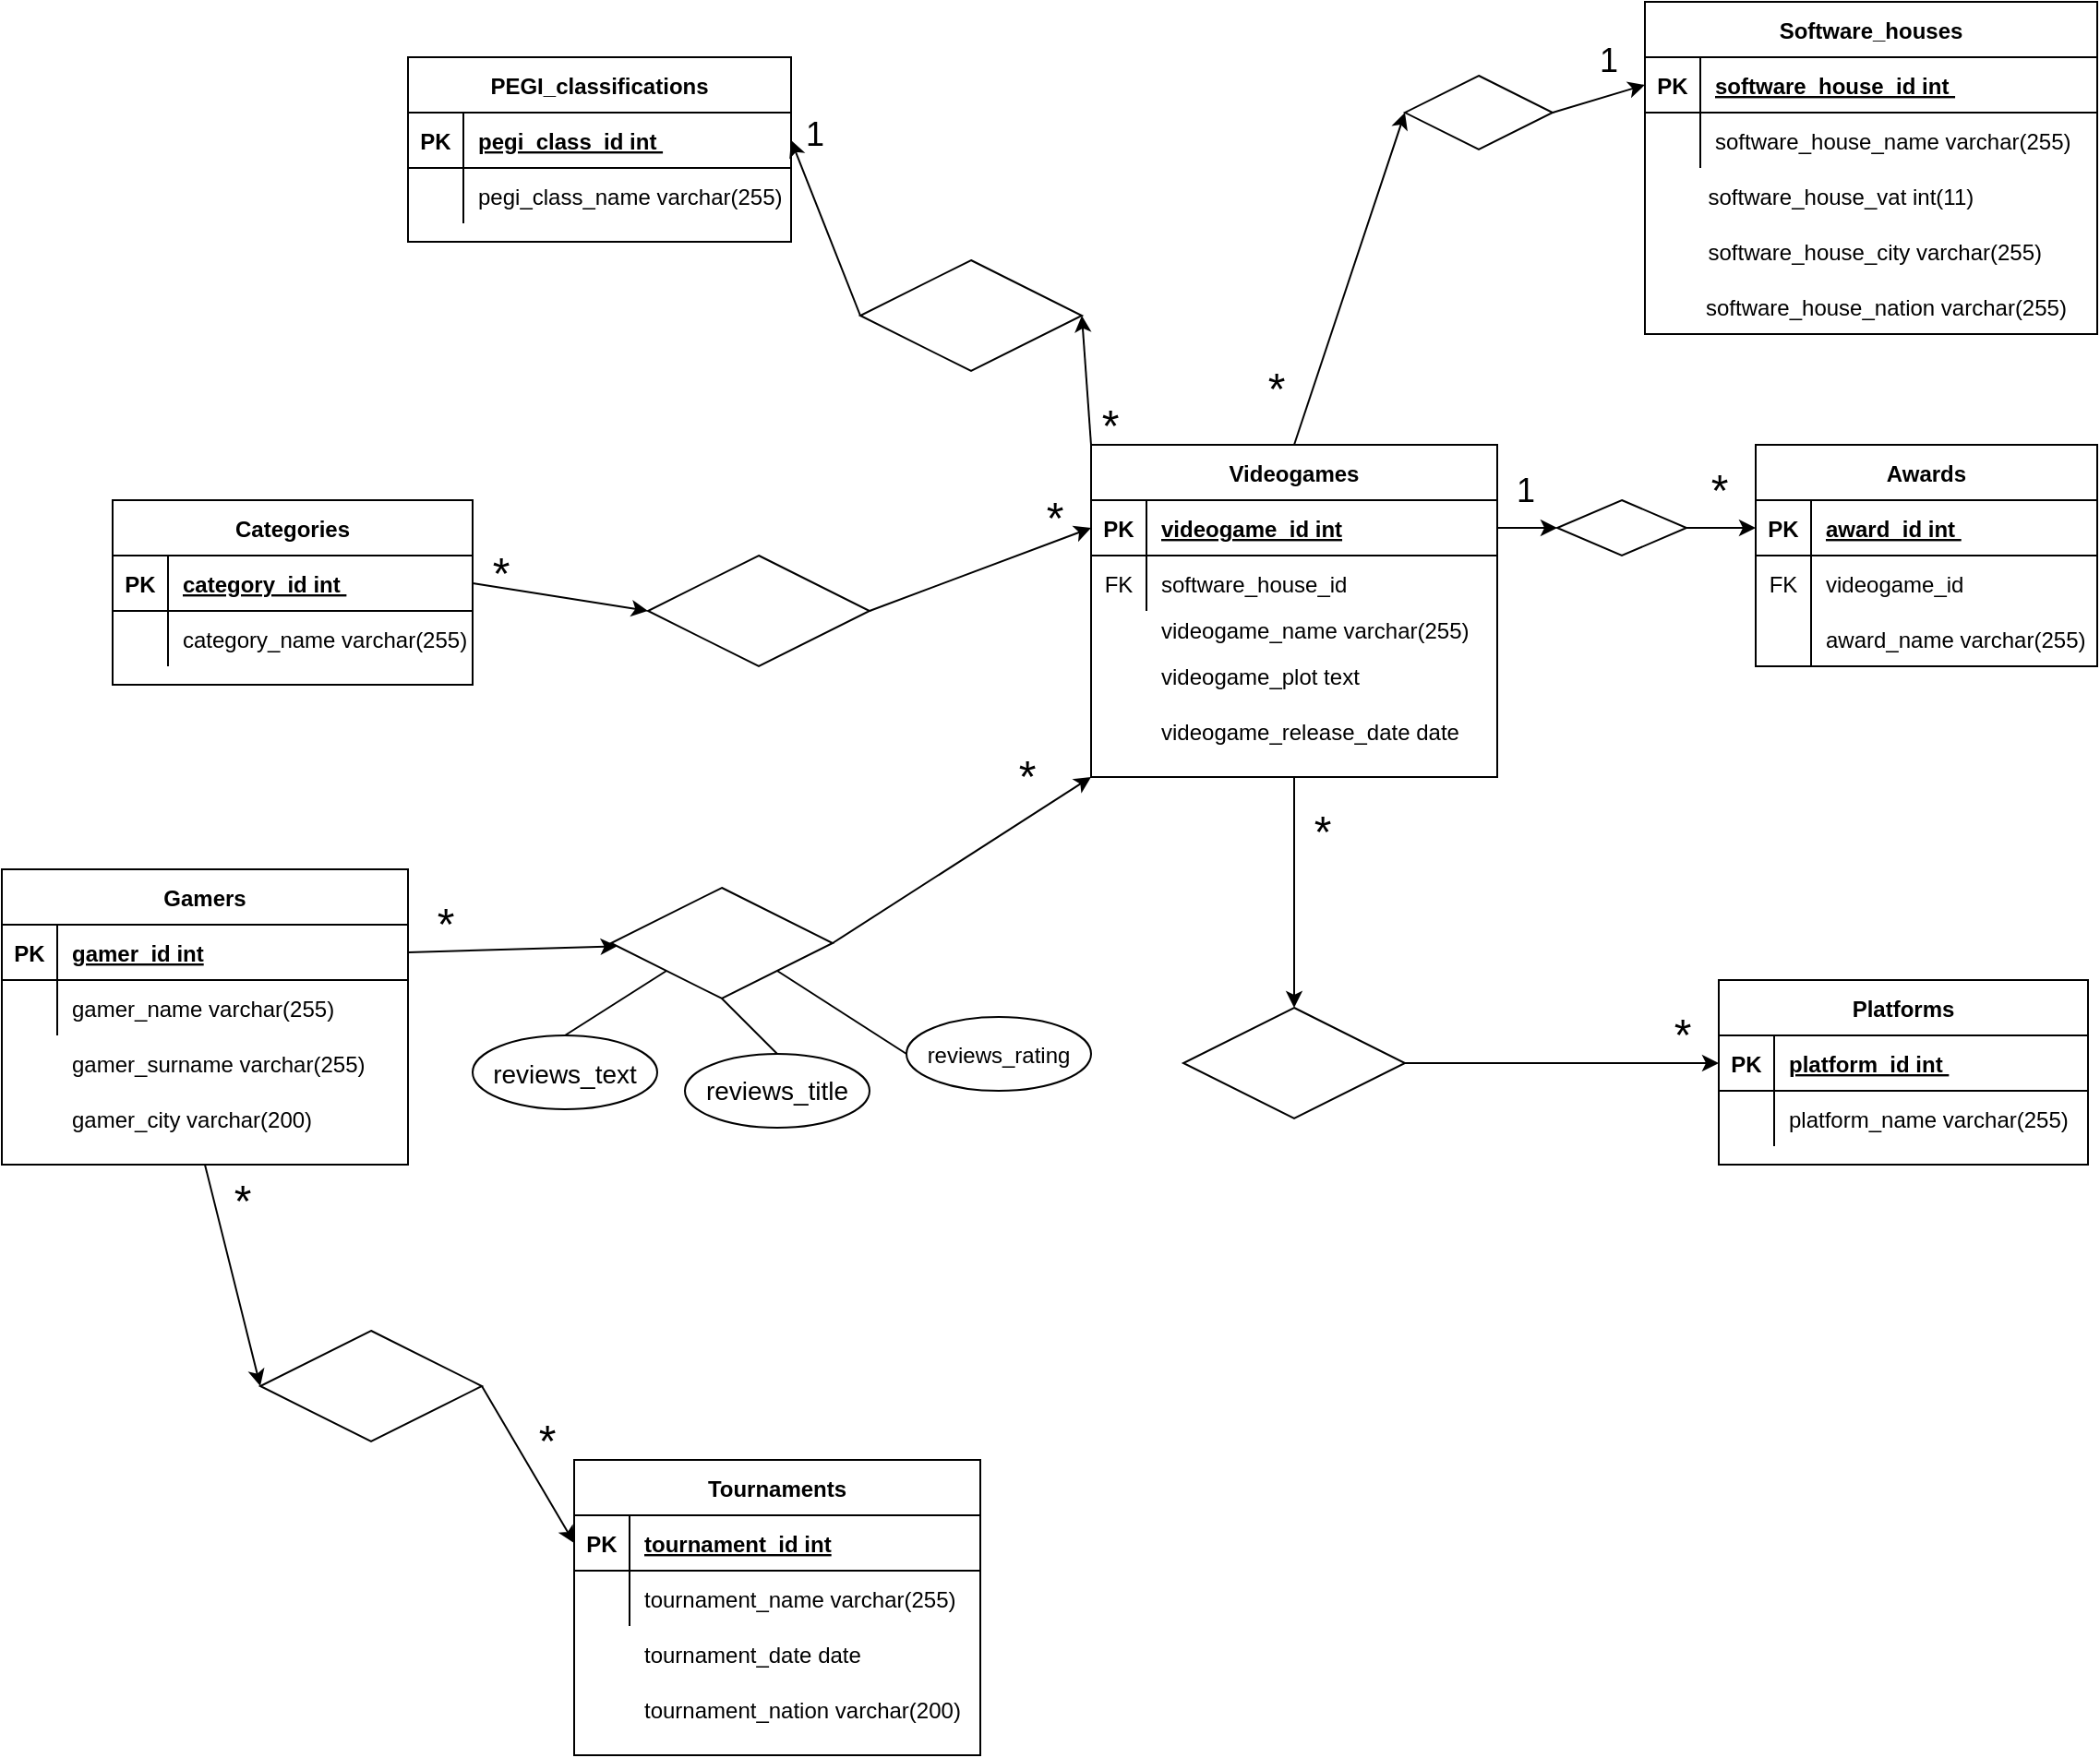<mxfile version="20.2.3" type="device"><diagram id="R2lEEEUBdFMjLlhIrx00" name="Page-1"><mxGraphModel dx="1888" dy="649" grid="1" gridSize="10" guides="1" tooltips="1" connect="1" arrows="1" fold="1" page="1" pageScale="1" pageWidth="850" pageHeight="1100" math="0" shadow="0" extFonts="Permanent Marker^https://fonts.googleapis.com/css?family=Permanent+Marker"><root><mxCell id="0"/><mxCell id="1" parent="0"/><mxCell id="C-vyLk0tnHw3VtMMgP7b-23" value="Videogames" style="shape=table;startSize=30;container=1;collapsible=1;childLayout=tableLayout;fixedRows=1;rowLines=0;fontStyle=1;align=center;resizeLast=1;" parent="1" vertex="1"><mxGeometry x="290" y="260" width="220" height="180" as="geometry"/></mxCell><mxCell id="C-vyLk0tnHw3VtMMgP7b-24" value="" style="shape=partialRectangle;collapsible=0;dropTarget=0;pointerEvents=0;fillColor=none;points=[[0,0.5],[1,0.5]];portConstraint=eastwest;top=0;left=0;right=0;bottom=1;" parent="C-vyLk0tnHw3VtMMgP7b-23" vertex="1"><mxGeometry y="30" width="220" height="30" as="geometry"/></mxCell><mxCell id="C-vyLk0tnHw3VtMMgP7b-25" value="PK" style="shape=partialRectangle;overflow=hidden;connectable=0;fillColor=none;top=0;left=0;bottom=0;right=0;fontStyle=1;" parent="C-vyLk0tnHw3VtMMgP7b-24" vertex="1"><mxGeometry width="30" height="30" as="geometry"><mxRectangle width="30" height="30" as="alternateBounds"/></mxGeometry></mxCell><mxCell id="C-vyLk0tnHw3VtMMgP7b-26" value="videogame_id int" style="shape=partialRectangle;overflow=hidden;connectable=0;fillColor=none;top=0;left=0;bottom=0;right=0;align=left;spacingLeft=6;fontStyle=5;" parent="C-vyLk0tnHw3VtMMgP7b-24" vertex="1"><mxGeometry x="30" width="190" height="30" as="geometry"><mxRectangle width="190" height="30" as="alternateBounds"/></mxGeometry></mxCell><mxCell id="C-vyLk0tnHw3VtMMgP7b-27" value="" style="shape=partialRectangle;collapsible=0;dropTarget=0;pointerEvents=0;fillColor=none;points=[[0,0.5],[1,0.5]];portConstraint=eastwest;top=0;left=0;right=0;bottom=0;" parent="C-vyLk0tnHw3VtMMgP7b-23" vertex="1"><mxGeometry y="60" width="220" height="30" as="geometry"/></mxCell><mxCell id="C-vyLk0tnHw3VtMMgP7b-28" value="FK" style="shape=partialRectangle;overflow=hidden;connectable=0;fillColor=none;top=0;left=0;bottom=0;right=0;" parent="C-vyLk0tnHw3VtMMgP7b-27" vertex="1"><mxGeometry width="30" height="30" as="geometry"><mxRectangle width="30" height="30" as="alternateBounds"/></mxGeometry></mxCell><mxCell id="C-vyLk0tnHw3VtMMgP7b-29" value="software_house_id" style="shape=partialRectangle;overflow=hidden;connectable=0;fillColor=none;top=0;left=0;bottom=0;right=0;align=left;spacingLeft=6;" parent="C-vyLk0tnHw3VtMMgP7b-27" vertex="1"><mxGeometry x="30" width="190" height="30" as="geometry"><mxRectangle width="190" height="30" as="alternateBounds"/></mxGeometry></mxCell><mxCell id="0BfrZjGHpj0aD6j247Zs-1" value="" style="shape=partialRectangle;collapsible=0;dropTarget=0;pointerEvents=0;fillColor=none;points=[[0,0.5],[1,0.5]];portConstraint=eastwest;top=0;left=0;right=0;bottom=0;" parent="1" vertex="1"><mxGeometry x="290" y="370" width="220" height="30" as="geometry"/></mxCell><mxCell id="0BfrZjGHpj0aD6j247Zs-2" value="" style="shape=partialRectangle;overflow=hidden;connectable=0;fillColor=none;top=0;left=0;bottom=0;right=0;" parent="0BfrZjGHpj0aD6j247Zs-1" vertex="1"><mxGeometry width="23.571" height="30" as="geometry"><mxRectangle width="30" height="30" as="alternateBounds"/></mxGeometry></mxCell><mxCell id="0BfrZjGHpj0aD6j247Zs-3" value="videogame_plot text" style="shape=partialRectangle;overflow=hidden;connectable=0;fillColor=none;top=0;left=0;bottom=0;right=0;align=left;spacingLeft=6;" parent="0BfrZjGHpj0aD6j247Zs-1" vertex="1"><mxGeometry x="30" width="190" height="30" as="geometry"><mxRectangle width="250" height="30" as="alternateBounds"/></mxGeometry></mxCell><mxCell id="0BfrZjGHpj0aD6j247Zs-5" value="" style="shape=partialRectangle;collapsible=0;dropTarget=0;pointerEvents=0;fillColor=none;points=[[0,0.5],[1,0.5]];portConstraint=eastwest;top=0;left=0;right=0;bottom=0;" parent="1" vertex="1"><mxGeometry x="290" y="400" width="220" height="30" as="geometry"/></mxCell><mxCell id="0BfrZjGHpj0aD6j247Zs-6" value="" style="shape=partialRectangle;overflow=hidden;connectable=0;fillColor=none;top=0;left=0;bottom=0;right=0;" parent="0BfrZjGHpj0aD6j247Zs-5" vertex="1"><mxGeometry width="23.571" height="30" as="geometry"><mxRectangle width="30" height="30" as="alternateBounds"/></mxGeometry></mxCell><mxCell id="0BfrZjGHpj0aD6j247Zs-7" value="videogame_release_date date " style="shape=partialRectangle;overflow=hidden;connectable=0;fillColor=none;top=0;left=0;bottom=0;right=0;align=left;spacingLeft=6;" parent="0BfrZjGHpj0aD6j247Zs-5" vertex="1"><mxGeometry x="30" width="190" height="30" as="geometry"><mxRectangle width="250" height="30" as="alternateBounds"/></mxGeometry></mxCell><mxCell id="0BfrZjGHpj0aD6j247Zs-8" value="Software_houses" style="shape=table;startSize=30;container=1;collapsible=1;childLayout=tableLayout;fixedRows=1;rowLines=0;fontStyle=1;align=center;resizeLast=1;" parent="1" vertex="1"><mxGeometry x="590" y="20" width="245" height="180" as="geometry"/></mxCell><mxCell id="0BfrZjGHpj0aD6j247Zs-9" value="" style="shape=partialRectangle;collapsible=0;dropTarget=0;pointerEvents=0;fillColor=none;points=[[0,0.5],[1,0.5]];portConstraint=eastwest;top=0;left=0;right=0;bottom=1;" parent="0BfrZjGHpj0aD6j247Zs-8" vertex="1"><mxGeometry y="30" width="245" height="30" as="geometry"/></mxCell><mxCell id="0BfrZjGHpj0aD6j247Zs-10" value="PK" style="shape=partialRectangle;overflow=hidden;connectable=0;fillColor=none;top=0;left=0;bottom=0;right=0;fontStyle=1;" parent="0BfrZjGHpj0aD6j247Zs-9" vertex="1"><mxGeometry width="30" height="30" as="geometry"><mxRectangle width="30" height="30" as="alternateBounds"/></mxGeometry></mxCell><mxCell id="0BfrZjGHpj0aD6j247Zs-11" value="software_house_id int " style="shape=partialRectangle;overflow=hidden;connectable=0;fillColor=none;top=0;left=0;bottom=0;right=0;align=left;spacingLeft=6;fontStyle=5;" parent="0BfrZjGHpj0aD6j247Zs-9" vertex="1"><mxGeometry x="30" width="215" height="30" as="geometry"><mxRectangle width="215" height="30" as="alternateBounds"/></mxGeometry></mxCell><mxCell id="0BfrZjGHpj0aD6j247Zs-12" value="" style="shape=partialRectangle;collapsible=0;dropTarget=0;pointerEvents=0;fillColor=none;points=[[0,0.5],[1,0.5]];portConstraint=eastwest;top=0;left=0;right=0;bottom=0;" parent="0BfrZjGHpj0aD6j247Zs-8" vertex="1"><mxGeometry y="60" width="245" height="30" as="geometry"/></mxCell><mxCell id="0BfrZjGHpj0aD6j247Zs-13" value="" style="shape=partialRectangle;overflow=hidden;connectable=0;fillColor=none;top=0;left=0;bottom=0;right=0;" parent="0BfrZjGHpj0aD6j247Zs-12" vertex="1"><mxGeometry width="30" height="30" as="geometry"><mxRectangle width="30" height="30" as="alternateBounds"/></mxGeometry></mxCell><mxCell id="0BfrZjGHpj0aD6j247Zs-14" value="software_house_name varchar(255) " style="shape=partialRectangle;overflow=hidden;connectable=0;fillColor=none;top=0;left=0;bottom=0;right=0;align=left;spacingLeft=6;" parent="0BfrZjGHpj0aD6j247Zs-12" vertex="1"><mxGeometry x="30" width="215" height="30" as="geometry"><mxRectangle width="215" height="30" as="alternateBounds"/></mxGeometry></mxCell><mxCell id="0BfrZjGHpj0aD6j247Zs-15" value="" style="shape=partialRectangle;collapsible=0;dropTarget=0;pointerEvents=0;fillColor=none;points=[[0,0.5],[1,0.5]];portConstraint=eastwest;top=0;left=0;right=0;bottom=0;" parent="1" vertex="1"><mxGeometry x="590" y="110" width="245" height="30" as="geometry"/></mxCell><mxCell id="0BfrZjGHpj0aD6j247Zs-16" value="" style="shape=partialRectangle;overflow=hidden;connectable=0;fillColor=none;top=0;left=0;bottom=0;right=0;" parent="0BfrZjGHpj0aD6j247Zs-15" vertex="1"><mxGeometry width="26.25" height="30" as="geometry"><mxRectangle width="30" height="30" as="alternateBounds"/></mxGeometry></mxCell><mxCell id="0BfrZjGHpj0aD6j247Zs-17" value="software_house_vat int(11) " style="shape=partialRectangle;overflow=hidden;connectable=0;fillColor=none;top=0;left=0;bottom=0;right=0;align=left;spacingLeft=6;" parent="0BfrZjGHpj0aD6j247Zs-15" vertex="1"><mxGeometry x="26.25" width="218.75" height="30" as="geometry"><mxRectangle width="250" height="30" as="alternateBounds"/></mxGeometry></mxCell><mxCell id="0BfrZjGHpj0aD6j247Zs-18" value="" style="shape=partialRectangle;collapsible=0;dropTarget=0;pointerEvents=0;fillColor=none;points=[[0,0.5],[1,0.5]];portConstraint=eastwest;top=0;left=0;right=0;bottom=0;" parent="1" vertex="1"><mxGeometry x="590" y="140" width="245" height="30" as="geometry"/></mxCell><mxCell id="0BfrZjGHpj0aD6j247Zs-19" value="" style="shape=partialRectangle;overflow=hidden;connectable=0;fillColor=none;top=0;left=0;bottom=0;right=0;" parent="0BfrZjGHpj0aD6j247Zs-18" vertex="1"><mxGeometry width="26.25" height="30" as="geometry"><mxRectangle width="30" height="30" as="alternateBounds"/></mxGeometry></mxCell><mxCell id="0BfrZjGHpj0aD6j247Zs-20" value="software_house_city varchar(255) " style="shape=partialRectangle;overflow=hidden;connectable=0;fillColor=none;top=0;left=0;bottom=0;right=0;align=left;spacingLeft=6;" parent="0BfrZjGHpj0aD6j247Zs-18" vertex="1"><mxGeometry x="26.25" width="218.75" height="30" as="geometry"><mxRectangle width="250" height="30" as="alternateBounds"/></mxGeometry></mxCell><mxCell id="0BfrZjGHpj0aD6j247Zs-21" value="" style="shape=partialRectangle;collapsible=0;dropTarget=0;pointerEvents=0;fillColor=none;points=[[0,0.5],[1,0.5]];portConstraint=eastwest;top=0;left=0;right=0;bottom=0;" parent="1" vertex="1"><mxGeometry x="595" y="170" width="240" height="30" as="geometry"/></mxCell><mxCell id="0BfrZjGHpj0aD6j247Zs-22" value="" style="shape=partialRectangle;overflow=hidden;connectable=0;fillColor=none;top=0;left=0;bottom=0;right=0;" parent="0BfrZjGHpj0aD6j247Zs-21" vertex="1"><mxGeometry width="25.714" height="30" as="geometry"><mxRectangle width="30" height="30" as="alternateBounds"/></mxGeometry></mxCell><mxCell id="0BfrZjGHpj0aD6j247Zs-23" value="software_house_nation varchar(255) " style="shape=partialRectangle;overflow=hidden;connectable=0;fillColor=none;top=0;left=0;bottom=0;right=0;align=left;spacingLeft=6;" parent="0BfrZjGHpj0aD6j247Zs-21" vertex="1"><mxGeometry x="20" width="220" height="30" as="geometry"><mxRectangle width="250" height="30" as="alternateBounds"/></mxGeometry></mxCell><mxCell id="0BfrZjGHpj0aD6j247Zs-24" value="Platforms" style="shape=table;startSize=30;container=1;collapsible=1;childLayout=tableLayout;fixedRows=1;rowLines=0;fontStyle=1;align=center;resizeLast=1;" parent="1" vertex="1"><mxGeometry x="630" y="550" width="200" height="100" as="geometry"/></mxCell><mxCell id="0BfrZjGHpj0aD6j247Zs-25" value="" style="shape=partialRectangle;collapsible=0;dropTarget=0;pointerEvents=0;fillColor=none;points=[[0,0.5],[1,0.5]];portConstraint=eastwest;top=0;left=0;right=0;bottom=1;" parent="0BfrZjGHpj0aD6j247Zs-24" vertex="1"><mxGeometry y="30" width="200" height="30" as="geometry"/></mxCell><mxCell id="0BfrZjGHpj0aD6j247Zs-26" value="PK" style="shape=partialRectangle;overflow=hidden;connectable=0;fillColor=none;top=0;left=0;bottom=0;right=0;fontStyle=1;" parent="0BfrZjGHpj0aD6j247Zs-25" vertex="1"><mxGeometry width="30" height="30" as="geometry"><mxRectangle width="30" height="30" as="alternateBounds"/></mxGeometry></mxCell><mxCell id="0BfrZjGHpj0aD6j247Zs-27" value="platform_id int " style="shape=partialRectangle;overflow=hidden;connectable=0;fillColor=none;top=0;left=0;bottom=0;right=0;align=left;spacingLeft=6;fontStyle=5;" parent="0BfrZjGHpj0aD6j247Zs-25" vertex="1"><mxGeometry x="30" width="170" height="30" as="geometry"><mxRectangle width="170" height="30" as="alternateBounds"/></mxGeometry></mxCell><mxCell id="0BfrZjGHpj0aD6j247Zs-28" value="" style="shape=partialRectangle;collapsible=0;dropTarget=0;pointerEvents=0;fillColor=none;points=[[0,0.5],[1,0.5]];portConstraint=eastwest;top=0;left=0;right=0;bottom=0;" parent="0BfrZjGHpj0aD6j247Zs-24" vertex="1"><mxGeometry y="60" width="200" height="30" as="geometry"/></mxCell><mxCell id="0BfrZjGHpj0aD6j247Zs-29" value="" style="shape=partialRectangle;overflow=hidden;connectable=0;fillColor=none;top=0;left=0;bottom=0;right=0;" parent="0BfrZjGHpj0aD6j247Zs-28" vertex="1"><mxGeometry width="30" height="30" as="geometry"><mxRectangle width="30" height="30" as="alternateBounds"/></mxGeometry></mxCell><mxCell id="0BfrZjGHpj0aD6j247Zs-30" value="platform_name varchar(255) " style="shape=partialRectangle;overflow=hidden;connectable=0;fillColor=none;top=0;left=0;bottom=0;right=0;align=left;spacingLeft=6;" parent="0BfrZjGHpj0aD6j247Zs-28" vertex="1"><mxGeometry x="30" width="170" height="30" as="geometry"><mxRectangle width="170" height="30" as="alternateBounds"/></mxGeometry></mxCell><mxCell id="0BfrZjGHpj0aD6j247Zs-34" value="" style="shape=partialRectangle;collapsible=0;dropTarget=0;pointerEvents=0;fillColor=none;points=[[0,0.5],[1,0.5]];portConstraint=eastwest;top=0;left=0;right=0;bottom=0;" parent="1" vertex="1"><mxGeometry x="40" y="580" width="280" height="30" as="geometry"/></mxCell><mxCell id="0BfrZjGHpj0aD6j247Zs-35" value="" style="shape=partialRectangle;overflow=hidden;connectable=0;fillColor=none;top=0;left=0;bottom=0;right=0;" parent="0BfrZjGHpj0aD6j247Zs-34" vertex="1"><mxGeometry x="-330" width="30" height="30" as="geometry"><mxRectangle width="30" height="30" as="alternateBounds"/></mxGeometry></mxCell><mxCell id="0BfrZjGHpj0aD6j247Zs-40" value="Categories" style="shape=table;startSize=30;container=1;collapsible=1;childLayout=tableLayout;fixedRows=1;rowLines=0;fontStyle=1;align=center;resizeLast=1;" parent="1" vertex="1"><mxGeometry x="-240" y="290" width="195" height="100" as="geometry"/></mxCell><mxCell id="0BfrZjGHpj0aD6j247Zs-41" value="" style="shape=partialRectangle;collapsible=0;dropTarget=0;pointerEvents=0;fillColor=none;points=[[0,0.5],[1,0.5]];portConstraint=eastwest;top=0;left=0;right=0;bottom=1;" parent="0BfrZjGHpj0aD6j247Zs-40" vertex="1"><mxGeometry y="30" width="195" height="30" as="geometry"/></mxCell><mxCell id="0BfrZjGHpj0aD6j247Zs-42" value="PK" style="shape=partialRectangle;overflow=hidden;connectable=0;fillColor=none;top=0;left=0;bottom=0;right=0;fontStyle=1;" parent="0BfrZjGHpj0aD6j247Zs-41" vertex="1"><mxGeometry width="30" height="30" as="geometry"><mxRectangle width="30" height="30" as="alternateBounds"/></mxGeometry></mxCell><mxCell id="0BfrZjGHpj0aD6j247Zs-43" value="category_id int " style="shape=partialRectangle;overflow=hidden;connectable=0;fillColor=none;top=0;left=0;bottom=0;right=0;align=left;spacingLeft=6;fontStyle=5;" parent="0BfrZjGHpj0aD6j247Zs-41" vertex="1"><mxGeometry x="30" width="165" height="30" as="geometry"><mxRectangle width="165" height="30" as="alternateBounds"/></mxGeometry></mxCell><mxCell id="0BfrZjGHpj0aD6j247Zs-44" value="" style="shape=partialRectangle;collapsible=0;dropTarget=0;pointerEvents=0;fillColor=none;points=[[0,0.5],[1,0.5]];portConstraint=eastwest;top=0;left=0;right=0;bottom=0;" parent="0BfrZjGHpj0aD6j247Zs-40" vertex="1"><mxGeometry y="60" width="195" height="30" as="geometry"/></mxCell><mxCell id="0BfrZjGHpj0aD6j247Zs-45" value="" style="shape=partialRectangle;overflow=hidden;connectable=0;fillColor=none;top=0;left=0;bottom=0;right=0;" parent="0BfrZjGHpj0aD6j247Zs-44" vertex="1"><mxGeometry width="30" height="30" as="geometry"><mxRectangle width="30" height="30" as="alternateBounds"/></mxGeometry></mxCell><mxCell id="0BfrZjGHpj0aD6j247Zs-46" value="category_name varchar(255) " style="shape=partialRectangle;overflow=hidden;connectable=0;fillColor=none;top=0;left=0;bottom=0;right=0;align=left;spacingLeft=6;" parent="0BfrZjGHpj0aD6j247Zs-44" vertex="1"><mxGeometry x="30" width="165" height="30" as="geometry"><mxRectangle width="165" height="30" as="alternateBounds"/></mxGeometry></mxCell><mxCell id="0BfrZjGHpj0aD6j247Zs-47" value="" style="shape=partialRectangle;collapsible=0;dropTarget=0;pointerEvents=0;fillColor=none;points=[[0,0.5],[1,0.5]];portConstraint=eastwest;top=0;left=0;right=0;bottom=0;" parent="1" vertex="1"><mxGeometry x="437.5" y="580" width="280" height="30" as="geometry"/></mxCell><mxCell id="0BfrZjGHpj0aD6j247Zs-48" value="" style="shape=partialRectangle;overflow=hidden;connectable=0;fillColor=none;top=0;left=0;bottom=0;right=0;" parent="0BfrZjGHpj0aD6j247Zs-47" vertex="1"><mxGeometry x="-590" y="20" width="30" height="30" as="geometry"><mxRectangle width="30" height="30" as="alternateBounds"/></mxGeometry></mxCell><mxCell id="0BfrZjGHpj0aD6j247Zs-49" value="PEGI_classifications" style="shape=table;startSize=30;container=1;collapsible=1;childLayout=tableLayout;fixedRows=1;rowLines=0;fontStyle=1;align=center;resizeLast=1;" parent="1" vertex="1"><mxGeometry x="-80" y="50" width="207.5" height="100" as="geometry"/></mxCell><mxCell id="0BfrZjGHpj0aD6j247Zs-50" value="" style="shape=partialRectangle;collapsible=0;dropTarget=0;pointerEvents=0;fillColor=none;points=[[0,0.5],[1,0.5]];portConstraint=eastwest;top=0;left=0;right=0;bottom=1;" parent="0BfrZjGHpj0aD6j247Zs-49" vertex="1"><mxGeometry y="30" width="207.5" height="30" as="geometry"/></mxCell><mxCell id="0BfrZjGHpj0aD6j247Zs-51" value="PK" style="shape=partialRectangle;overflow=hidden;connectable=0;fillColor=none;top=0;left=0;bottom=0;right=0;fontStyle=1;" parent="0BfrZjGHpj0aD6j247Zs-50" vertex="1"><mxGeometry width="30" height="30" as="geometry"><mxRectangle width="30" height="30" as="alternateBounds"/></mxGeometry></mxCell><mxCell id="0BfrZjGHpj0aD6j247Zs-52" value="pegi_class_id int " style="shape=partialRectangle;overflow=hidden;connectable=0;fillColor=none;top=0;left=0;bottom=0;right=0;align=left;spacingLeft=6;fontStyle=5;" parent="0BfrZjGHpj0aD6j247Zs-50" vertex="1"><mxGeometry x="30" width="177.5" height="30" as="geometry"><mxRectangle width="177.5" height="30" as="alternateBounds"/></mxGeometry></mxCell><mxCell id="0BfrZjGHpj0aD6j247Zs-53" value="" style="shape=partialRectangle;collapsible=0;dropTarget=0;pointerEvents=0;fillColor=none;points=[[0,0.5],[1,0.5]];portConstraint=eastwest;top=0;left=0;right=0;bottom=0;" parent="0BfrZjGHpj0aD6j247Zs-49" vertex="1"><mxGeometry y="60" width="207.5" height="30" as="geometry"/></mxCell><mxCell id="0BfrZjGHpj0aD6j247Zs-54" value="" style="shape=partialRectangle;overflow=hidden;connectable=0;fillColor=none;top=0;left=0;bottom=0;right=0;" parent="0BfrZjGHpj0aD6j247Zs-53" vertex="1"><mxGeometry width="30" height="30" as="geometry"><mxRectangle width="30" height="30" as="alternateBounds"/></mxGeometry></mxCell><mxCell id="0BfrZjGHpj0aD6j247Zs-55" value="pegi_class_name varchar(255) " style="shape=partialRectangle;overflow=hidden;connectable=0;fillColor=none;top=0;left=0;bottom=0;right=0;align=left;spacingLeft=6;" parent="0BfrZjGHpj0aD6j247Zs-53" vertex="1"><mxGeometry x="30" width="177.5" height="30" as="geometry"><mxRectangle width="177.5" height="30" as="alternateBounds"/></mxGeometry></mxCell><mxCell id="0BfrZjGHpj0aD6j247Zs-56" value="Tournaments" style="shape=table;startSize=30;container=1;collapsible=1;childLayout=tableLayout;fixedRows=1;rowLines=0;fontStyle=1;align=center;resizeLast=1;" parent="1" vertex="1"><mxGeometry x="10" y="810" width="220" height="160" as="geometry"/></mxCell><mxCell id="0BfrZjGHpj0aD6j247Zs-57" value="" style="shape=partialRectangle;collapsible=0;dropTarget=0;pointerEvents=0;fillColor=none;points=[[0,0.5],[1,0.5]];portConstraint=eastwest;top=0;left=0;right=0;bottom=1;" parent="0BfrZjGHpj0aD6j247Zs-56" vertex="1"><mxGeometry y="30" width="220" height="30" as="geometry"/></mxCell><mxCell id="0BfrZjGHpj0aD6j247Zs-58" value="PK" style="shape=partialRectangle;overflow=hidden;connectable=0;fillColor=none;top=0;left=0;bottom=0;right=0;fontStyle=1;" parent="0BfrZjGHpj0aD6j247Zs-57" vertex="1"><mxGeometry width="30" height="30" as="geometry"><mxRectangle width="30" height="30" as="alternateBounds"/></mxGeometry></mxCell><mxCell id="0BfrZjGHpj0aD6j247Zs-59" value="tournament_id int" style="shape=partialRectangle;overflow=hidden;connectable=0;fillColor=none;top=0;left=0;bottom=0;right=0;align=left;spacingLeft=6;fontStyle=5;" parent="0BfrZjGHpj0aD6j247Zs-57" vertex="1"><mxGeometry x="30" width="190" height="30" as="geometry"><mxRectangle width="190" height="30" as="alternateBounds"/></mxGeometry></mxCell><mxCell id="0BfrZjGHpj0aD6j247Zs-60" value="" style="shape=partialRectangle;collapsible=0;dropTarget=0;pointerEvents=0;fillColor=none;points=[[0,0.5],[1,0.5]];portConstraint=eastwest;top=0;left=0;right=0;bottom=0;" parent="0BfrZjGHpj0aD6j247Zs-56" vertex="1"><mxGeometry y="60" width="220" height="30" as="geometry"/></mxCell><mxCell id="0BfrZjGHpj0aD6j247Zs-61" value="" style="shape=partialRectangle;overflow=hidden;connectable=0;fillColor=none;top=0;left=0;bottom=0;right=0;" parent="0BfrZjGHpj0aD6j247Zs-60" vertex="1"><mxGeometry width="30" height="30" as="geometry"><mxRectangle width="30" height="30" as="alternateBounds"/></mxGeometry></mxCell><mxCell id="0BfrZjGHpj0aD6j247Zs-62" value="tournament_name varchar(255)" style="shape=partialRectangle;overflow=hidden;connectable=0;fillColor=none;top=0;left=0;bottom=0;right=0;align=left;spacingLeft=6;" parent="0BfrZjGHpj0aD6j247Zs-60" vertex="1"><mxGeometry x="30" width="190" height="30" as="geometry"><mxRectangle width="190" height="30" as="alternateBounds"/></mxGeometry></mxCell><mxCell id="0BfrZjGHpj0aD6j247Zs-63" value="tournament_date date" style="shape=partialRectangle;overflow=hidden;connectable=0;fillColor=none;top=0;left=0;bottom=0;right=0;align=left;spacingLeft=6;" parent="1" vertex="1"><mxGeometry x="40" y="900" width="190" height="30" as="geometry"><mxRectangle width="190" height="30" as="alternateBounds"/></mxGeometry></mxCell><mxCell id="0BfrZjGHpj0aD6j247Zs-64" value="tournament_nation varchar(200)" style="shape=partialRectangle;overflow=hidden;connectable=0;fillColor=none;top=0;left=0;bottom=0;right=0;align=left;spacingLeft=6;" parent="1" vertex="1"><mxGeometry x="40" y="930" width="190" height="30" as="geometry"><mxRectangle width="190" height="30" as="alternateBounds"/></mxGeometry></mxCell><mxCell id="0BfrZjGHpj0aD6j247Zs-65" value="Gamers" style="shape=table;startSize=30;container=1;collapsible=1;childLayout=tableLayout;fixedRows=1;rowLines=0;fontStyle=1;align=center;resizeLast=1;" parent="1" vertex="1"><mxGeometry x="-300" y="490" width="220" height="160" as="geometry"/></mxCell><mxCell id="0BfrZjGHpj0aD6j247Zs-66" value="" style="shape=partialRectangle;collapsible=0;dropTarget=0;pointerEvents=0;fillColor=none;points=[[0,0.5],[1,0.5]];portConstraint=eastwest;top=0;left=0;right=0;bottom=1;" parent="0BfrZjGHpj0aD6j247Zs-65" vertex="1"><mxGeometry y="30" width="220" height="30" as="geometry"/></mxCell><mxCell id="0BfrZjGHpj0aD6j247Zs-67" value="PK" style="shape=partialRectangle;overflow=hidden;connectable=0;fillColor=none;top=0;left=0;bottom=0;right=0;fontStyle=1;" parent="0BfrZjGHpj0aD6j247Zs-66" vertex="1"><mxGeometry width="30" height="30" as="geometry"><mxRectangle width="30" height="30" as="alternateBounds"/></mxGeometry></mxCell><mxCell id="0BfrZjGHpj0aD6j247Zs-68" value="gamer_id int" style="shape=partialRectangle;overflow=hidden;connectable=0;fillColor=none;top=0;left=0;bottom=0;right=0;align=left;spacingLeft=6;fontStyle=5;" parent="0BfrZjGHpj0aD6j247Zs-66" vertex="1"><mxGeometry x="30" width="190" height="30" as="geometry"><mxRectangle width="190" height="30" as="alternateBounds"/></mxGeometry></mxCell><mxCell id="0BfrZjGHpj0aD6j247Zs-69" value="" style="shape=partialRectangle;collapsible=0;dropTarget=0;pointerEvents=0;fillColor=none;points=[[0,0.5],[1,0.5]];portConstraint=eastwest;top=0;left=0;right=0;bottom=0;" parent="0BfrZjGHpj0aD6j247Zs-65" vertex="1"><mxGeometry y="60" width="220" height="30" as="geometry"/></mxCell><mxCell id="0BfrZjGHpj0aD6j247Zs-70" value="" style="shape=partialRectangle;overflow=hidden;connectable=0;fillColor=none;top=0;left=0;bottom=0;right=0;" parent="0BfrZjGHpj0aD6j247Zs-69" vertex="1"><mxGeometry width="30" height="30" as="geometry"><mxRectangle width="30" height="30" as="alternateBounds"/></mxGeometry></mxCell><mxCell id="0BfrZjGHpj0aD6j247Zs-71" value="gamer_name varchar(255)" style="shape=partialRectangle;overflow=hidden;connectable=0;fillColor=none;top=0;left=0;bottom=0;right=0;align=left;spacingLeft=6;" parent="0BfrZjGHpj0aD6j247Zs-69" vertex="1"><mxGeometry x="30" width="190" height="30" as="geometry"><mxRectangle width="190" height="30" as="alternateBounds"/></mxGeometry></mxCell><mxCell id="0BfrZjGHpj0aD6j247Zs-72" value="" style="shape=partialRectangle;collapsible=0;dropTarget=0;pointerEvents=0;fillColor=none;points=[[0,0.5],[1,0.5]];portConstraint=eastwest;top=0;left=0;right=0;bottom=0;" parent="1" vertex="1"><mxGeometry x="-300" y="580" width="220" height="30" as="geometry"/></mxCell><mxCell id="0BfrZjGHpj0aD6j247Zs-73" value="" style="shape=partialRectangle;overflow=hidden;connectable=0;fillColor=none;top=0;left=0;bottom=0;right=0;" parent="0BfrZjGHpj0aD6j247Zs-72" vertex="1"><mxGeometry width="23.571" height="30" as="geometry"><mxRectangle width="30" height="30" as="alternateBounds"/></mxGeometry></mxCell><mxCell id="0BfrZjGHpj0aD6j247Zs-74" value="gamer_surname varchar(255)" style="shape=partialRectangle;overflow=hidden;connectable=0;fillColor=none;top=0;left=0;bottom=0;right=0;align=left;spacingLeft=6;" parent="0BfrZjGHpj0aD6j247Zs-72" vertex="1"><mxGeometry x="30" width="190" height="30" as="geometry"><mxRectangle width="250" height="30" as="alternateBounds"/></mxGeometry></mxCell><mxCell id="0BfrZjGHpj0aD6j247Zs-75" value="" style="shape=partialRectangle;collapsible=0;dropTarget=0;pointerEvents=0;fillColor=none;points=[[0,0.5],[1,0.5]];portConstraint=eastwest;top=0;left=0;right=0;bottom=0;" parent="1" vertex="1"><mxGeometry x="-300" y="610" width="220" height="30" as="geometry"/></mxCell><mxCell id="0BfrZjGHpj0aD6j247Zs-76" value="" style="shape=partialRectangle;overflow=hidden;connectable=0;fillColor=none;top=0;left=0;bottom=0;right=0;" parent="0BfrZjGHpj0aD6j247Zs-75" vertex="1"><mxGeometry width="23.571" height="30" as="geometry"><mxRectangle width="30" height="30" as="alternateBounds"/></mxGeometry></mxCell><mxCell id="0BfrZjGHpj0aD6j247Zs-77" value="gamer_city varchar(200)" style="shape=partialRectangle;overflow=hidden;connectable=0;fillColor=none;top=0;left=0;bottom=0;right=0;align=left;spacingLeft=6;" parent="0BfrZjGHpj0aD6j247Zs-75" vertex="1"><mxGeometry x="30" width="190" height="30" as="geometry"><mxRectangle width="250" height="30" as="alternateBounds"/></mxGeometry></mxCell><mxCell id="0BfrZjGHpj0aD6j247Zs-78" value="" style="shape=rhombus;perimeter=rhombusPerimeter;whiteSpace=wrap;html=1;align=center;" parent="1" vertex="1"><mxGeometry x="460" y="60" width="80" height="40" as="geometry"/></mxCell><mxCell id="0BfrZjGHpj0aD6j247Zs-79" value="" style="endArrow=classic;html=1;rounded=0;entryX=0;entryY=0.5;entryDx=0;entryDy=0;" parent="1" target="0BfrZjGHpj0aD6j247Zs-9" edge="1"><mxGeometry width="50" height="50" relative="1" as="geometry"><mxPoint x="540" y="80" as="sourcePoint"/><mxPoint x="590" y="30" as="targetPoint"/></mxGeometry></mxCell><mxCell id="0BfrZjGHpj0aD6j247Zs-81" value="&lt;font style=&quot;font-size: 24px;&quot;&gt;*&lt;/font&gt;" style="text;html=1;align=center;verticalAlign=middle;resizable=0;points=[];autosize=1;strokeColor=none;fillColor=none;" parent="1" vertex="1"><mxGeometry x="375" y="210" width="30" height="40" as="geometry"/></mxCell><mxCell id="0BfrZjGHpj0aD6j247Zs-82" value="&lt;font style=&quot;font-size: 18px;&quot;&gt;1&lt;/font&gt;" style="text;html=1;align=center;verticalAlign=middle;resizable=0;points=[];autosize=1;strokeColor=none;fillColor=none;fontSize=24;" parent="1" vertex="1"><mxGeometry x="555" y="30" width="30" height="40" as="geometry"/></mxCell><mxCell id="0BfrZjGHpj0aD6j247Zs-83" value="videogame_name varchar(255)" style="shape=partialRectangle;overflow=hidden;connectable=0;fillColor=none;top=0;left=0;bottom=0;right=0;align=left;spacingLeft=6;" parent="1" vertex="1"><mxGeometry x="320" y="345" width="190" height="30" as="geometry"><mxRectangle width="190" height="30" as="alternateBounds"/></mxGeometry></mxCell><mxCell id="0BfrZjGHpj0aD6j247Zs-84" value="" style="endArrow=classic;html=1;rounded=0;fontSize=18;exitX=0.5;exitY=1;exitDx=0;exitDy=0;" parent="1" source="C-vyLk0tnHw3VtMMgP7b-23" target="0BfrZjGHpj0aD6j247Zs-113" edge="1"><mxGeometry width="50" height="50" relative="1" as="geometry"><mxPoint x="210" y="620" as="sourcePoint"/><mxPoint x="400" y="520" as="targetPoint"/></mxGeometry></mxCell><mxCell id="0BfrZjGHpj0aD6j247Zs-113" value="" style="shape=rhombus;perimeter=rhombusPerimeter;whiteSpace=wrap;html=1;align=center;fontSize=12;" parent="1" vertex="1"><mxGeometry x="340" y="565" width="120" height="60" as="geometry"/></mxCell><mxCell id="0BfrZjGHpj0aD6j247Zs-115" value="&lt;font style=&quot;font-size: 24px;&quot;&gt;*&lt;/font&gt;" style="text;html=1;align=center;verticalAlign=middle;resizable=0;points=[];autosize=1;strokeColor=none;fillColor=none;fontSize=12;" parent="1" vertex="1"><mxGeometry x="595" y="560" width="30" height="40" as="geometry"/></mxCell><mxCell id="0BfrZjGHpj0aD6j247Zs-116" value="&lt;font style=&quot;font-size: 24px;&quot;&gt;*&lt;/font&gt;" style="text;html=1;align=center;verticalAlign=middle;resizable=0;points=[];autosize=1;strokeColor=none;fillColor=none;fontSize=24;" parent="1" vertex="1"><mxGeometry x="400" y="450" width="30" height="40" as="geometry"/></mxCell><mxCell id="0BfrZjGHpj0aD6j247Zs-117" value="" style="shape=rhombus;perimeter=rhombusPerimeter;whiteSpace=wrap;html=1;align=center;fontSize=12;" parent="1" vertex="1"><mxGeometry x="50" y="320" width="120" height="60" as="geometry"/></mxCell><mxCell id="0BfrZjGHpj0aD6j247Zs-118" value="" style="endArrow=classic;html=1;rounded=0;fontSize=24;exitX=1;exitY=0.5;exitDx=0;exitDy=0;" parent="1" source="0BfrZjGHpj0aD6j247Zs-41" edge="1"><mxGeometry width="50" height="50" relative="1" as="geometry"><mxPoint x="210" y="420" as="sourcePoint"/><mxPoint x="50" y="350" as="targetPoint"/></mxGeometry></mxCell><mxCell id="0BfrZjGHpj0aD6j247Zs-119" value="" style="endArrow=classic;html=1;rounded=0;fontSize=24;exitX=1;exitY=0.5;exitDx=0;exitDy=0;entryX=0;entryY=0.5;entryDx=0;entryDy=0;" parent="1" source="0BfrZjGHpj0aD6j247Zs-117" target="C-vyLk0tnHw3VtMMgP7b-24" edge="1"><mxGeometry width="50" height="50" relative="1" as="geometry"><mxPoint x="210" y="420" as="sourcePoint"/><mxPoint x="260" y="370" as="targetPoint"/></mxGeometry></mxCell><mxCell id="0BfrZjGHpj0aD6j247Zs-120" value="*" style="text;html=1;align=center;verticalAlign=middle;resizable=0;points=[];autosize=1;strokeColor=none;fillColor=none;fontSize=24;" parent="1" vertex="1"><mxGeometry x="-45" y="310" width="30" height="40" as="geometry"/></mxCell><mxCell id="0BfrZjGHpj0aD6j247Zs-121" value="*" style="text;html=1;align=center;verticalAlign=middle;resizable=0;points=[];autosize=1;strokeColor=none;fillColor=none;fontSize=24;" parent="1" vertex="1"><mxGeometry x="255" y="280" width="30" height="40" as="geometry"/></mxCell><mxCell id="0BfrZjGHpj0aD6j247Zs-124" value="" style="endArrow=classic;html=1;rounded=0;fontSize=24;exitX=0;exitY=0;exitDx=0;exitDy=0;entryX=1;entryY=0.5;entryDx=0;entryDy=0;" parent="1" source="C-vyLk0tnHw3VtMMgP7b-23" target="0BfrZjGHpj0aD6j247Zs-125" edge="1"><mxGeometry width="50" height="50" relative="1" as="geometry"><mxPoint x="210" y="320" as="sourcePoint"/><mxPoint x="240" y="220" as="targetPoint"/></mxGeometry></mxCell><mxCell id="0BfrZjGHpj0aD6j247Zs-125" value="" style="shape=rhombus;perimeter=rhombusPerimeter;whiteSpace=wrap;html=1;align=center;fontSize=24;" parent="1" vertex="1"><mxGeometry x="165" y="160" width="120" height="60" as="geometry"/></mxCell><mxCell id="0BfrZjGHpj0aD6j247Zs-126" value="" style="endArrow=classic;html=1;rounded=0;fontSize=24;exitX=0;exitY=0.5;exitDx=0;exitDy=0;entryX=1;entryY=0.5;entryDx=0;entryDy=0;" parent="1" source="0BfrZjGHpj0aD6j247Zs-125" target="0BfrZjGHpj0aD6j247Zs-50" edge="1"><mxGeometry width="50" height="50" relative="1" as="geometry"><mxPoint x="210" y="320" as="sourcePoint"/><mxPoint x="260" y="270" as="targetPoint"/></mxGeometry></mxCell><mxCell id="0BfrZjGHpj0aD6j247Zs-127" value="*" style="text;html=1;align=center;verticalAlign=middle;resizable=0;points=[];autosize=1;strokeColor=none;fillColor=none;fontSize=24;" parent="1" vertex="1"><mxGeometry x="285" y="230" width="30" height="40" as="geometry"/></mxCell><mxCell id="0BfrZjGHpj0aD6j247Zs-128" value="&lt;font style=&quot;font-size: 18px;&quot;&gt;1&lt;/font&gt;" style="text;html=1;align=center;verticalAlign=middle;resizable=0;points=[];autosize=1;strokeColor=none;fillColor=none;fontSize=24;" parent="1" vertex="1"><mxGeometry x="125" y="70" width="30" height="40" as="geometry"/></mxCell><mxCell id="0BfrZjGHpj0aD6j247Zs-129" value="" style="endArrow=classic;html=1;rounded=0;fontSize=18;exitX=1;exitY=0.5;exitDx=0;exitDy=0;" parent="1" source="0BfrZjGHpj0aD6j247Zs-66" target="0BfrZjGHpj0aD6j247Zs-130" edge="1"><mxGeometry width="50" height="50" relative="1" as="geometry"><mxPoint x="210" y="620" as="sourcePoint"/><mxPoint x="40" y="520" as="targetPoint"/></mxGeometry></mxCell><mxCell id="0BfrZjGHpj0aD6j247Zs-130" value="" style="shape=rhombus;perimeter=rhombusPerimeter;whiteSpace=wrap;html=1;align=center;fontSize=18;" parent="1" vertex="1"><mxGeometry x="30" y="500" width="120" height="60" as="geometry"/></mxCell><mxCell id="0BfrZjGHpj0aD6j247Zs-131" value="" style="endArrow=classic;html=1;rounded=0;fontSize=18;exitX=1;exitY=0.5;exitDx=0;exitDy=0;entryX=0;entryY=1;entryDx=0;entryDy=0;" parent="1" source="0BfrZjGHpj0aD6j247Zs-130" target="C-vyLk0tnHw3VtMMgP7b-23" edge="1"><mxGeometry width="50" height="50" relative="1" as="geometry"><mxPoint x="210" y="620" as="sourcePoint"/><mxPoint x="260" y="570" as="targetPoint"/></mxGeometry></mxCell><mxCell id="0BfrZjGHpj0aD6j247Zs-133" value="&lt;font style=&quot;font-size: 14px;&quot;&gt;reviews_text&lt;/font&gt;" style="ellipse;whiteSpace=wrap;html=1;align=center;fontSize=18;" parent="1" vertex="1"><mxGeometry x="-45" y="580" width="100" height="40" as="geometry"/></mxCell><mxCell id="0BfrZjGHpj0aD6j247Zs-134" value="reviews_title" style="ellipse;whiteSpace=wrap;html=1;align=center;fontSize=14;" parent="1" vertex="1"><mxGeometry x="70" y="590" width="100" height="40" as="geometry"/></mxCell><mxCell id="0BfrZjGHpj0aD6j247Zs-135" value="&lt;font style=&quot;font-size: 12px;&quot;&gt;reviews_rating&lt;/font&gt;" style="ellipse;whiteSpace=wrap;html=1;align=center;fontSize=14;" parent="1" vertex="1"><mxGeometry x="190" y="570" width="100" height="40" as="geometry"/></mxCell><mxCell id="0BfrZjGHpj0aD6j247Zs-136" value="" style="endArrow=none;html=1;rounded=0;fontSize=12;exitX=0.5;exitY=0;exitDx=0;exitDy=0;entryX=0;entryY=1;entryDx=0;entryDy=0;" parent="1" source="0BfrZjGHpj0aD6j247Zs-133" target="0BfrZjGHpj0aD6j247Zs-130" edge="1"><mxGeometry width="50" height="50" relative="1" as="geometry"><mxPoint x="210" y="620" as="sourcePoint"/><mxPoint x="260" y="570" as="targetPoint"/></mxGeometry></mxCell><mxCell id="0BfrZjGHpj0aD6j247Zs-137" value="" style="endArrow=none;html=1;rounded=0;fontSize=12;exitX=0.5;exitY=0;exitDx=0;exitDy=0;entryX=0.5;entryY=1;entryDx=0;entryDy=0;" parent="1" source="0BfrZjGHpj0aD6j247Zs-134" target="0BfrZjGHpj0aD6j247Zs-130" edge="1"><mxGeometry width="50" height="50" relative="1" as="geometry"><mxPoint x="210" y="620" as="sourcePoint"/><mxPoint x="260" y="570" as="targetPoint"/></mxGeometry></mxCell><mxCell id="0BfrZjGHpj0aD6j247Zs-138" value="" style="endArrow=none;html=1;rounded=0;fontSize=12;exitX=0;exitY=0.5;exitDx=0;exitDy=0;entryX=1;entryY=1;entryDx=0;entryDy=0;" parent="1" source="0BfrZjGHpj0aD6j247Zs-135" target="0BfrZjGHpj0aD6j247Zs-130" edge="1"><mxGeometry width="50" height="50" relative="1" as="geometry"><mxPoint x="210" y="620" as="sourcePoint"/><mxPoint x="260" y="570" as="targetPoint"/></mxGeometry></mxCell><mxCell id="0BfrZjGHpj0aD6j247Zs-139" value="" style="shape=rhombus;perimeter=rhombusPerimeter;whiteSpace=wrap;html=1;align=center;fontSize=12;" parent="1" vertex="1"><mxGeometry x="-160" y="740" width="120" height="60" as="geometry"/></mxCell><mxCell id="0BfrZjGHpj0aD6j247Zs-140" value="" style="endArrow=classic;html=1;rounded=0;fontSize=12;exitX=0.5;exitY=1;exitDx=0;exitDy=0;entryX=0;entryY=0.5;entryDx=0;entryDy=0;" parent="1" source="0BfrZjGHpj0aD6j247Zs-65" target="0BfrZjGHpj0aD6j247Zs-139" edge="1"><mxGeometry width="50" height="50" relative="1" as="geometry"><mxPoint x="210" y="720" as="sourcePoint"/><mxPoint x="260" y="670" as="targetPoint"/></mxGeometry></mxCell><mxCell id="0BfrZjGHpj0aD6j247Zs-141" value="" style="endArrow=classic;html=1;rounded=0;fontSize=12;exitX=1;exitY=0.5;exitDx=0;exitDy=0;entryX=0;entryY=0.5;entryDx=0;entryDy=0;" parent="1" source="0BfrZjGHpj0aD6j247Zs-139" target="0BfrZjGHpj0aD6j247Zs-57" edge="1"><mxGeometry width="50" height="50" relative="1" as="geometry"><mxPoint x="210" y="720" as="sourcePoint"/><mxPoint x="260" y="670" as="targetPoint"/></mxGeometry></mxCell><mxCell id="0BfrZjGHpj0aD6j247Zs-142" value="&lt;font style=&quot;font-size: 24px;&quot;&gt;*&lt;/font&gt;" style="text;html=1;align=center;verticalAlign=middle;resizable=0;points=[];autosize=1;strokeColor=none;fillColor=none;fontSize=12;" parent="1" vertex="1"><mxGeometry x="-20" y="780" width="30" height="40" as="geometry"/></mxCell><mxCell id="0BfrZjGHpj0aD6j247Zs-143" value="&lt;font style=&quot;font-size: 24px;&quot;&gt;*&lt;/font&gt;" style="text;html=1;align=center;verticalAlign=middle;resizable=0;points=[];autosize=1;strokeColor=none;fillColor=none;fontSize=24;" parent="1" vertex="1"><mxGeometry x="-185" y="650" width="30" height="40" as="geometry"/></mxCell><mxCell id="0BfrZjGHpj0aD6j247Zs-144" value="*" style="text;html=1;align=center;verticalAlign=middle;resizable=0;points=[];autosize=1;strokeColor=none;fillColor=none;fontSize=24;" parent="1" vertex="1"><mxGeometry x="-75" y="500" width="30" height="40" as="geometry"/></mxCell><mxCell id="jOhUc78jcggGAQ482QR4-1" value="*" style="text;html=1;align=center;verticalAlign=middle;resizable=0;points=[];autosize=1;strokeColor=none;fillColor=none;fontSize=24;" parent="1" vertex="1"><mxGeometry x="240" y="420" width="30" height="40" as="geometry"/></mxCell><mxCell id="gCQp3-OXYjzFx409zQnd-1" value="Awards" style="shape=table;startSize=30;container=1;collapsible=1;childLayout=tableLayout;fixedRows=1;rowLines=0;fontStyle=1;align=center;resizeLast=1;" vertex="1" parent="1"><mxGeometry x="650" y="260" width="185" height="120" as="geometry"/></mxCell><mxCell id="gCQp3-OXYjzFx409zQnd-2" value="" style="shape=tableRow;horizontal=0;startSize=0;swimlaneHead=0;swimlaneBody=0;fillColor=none;collapsible=0;dropTarget=0;points=[[0,0.5],[1,0.5]];portConstraint=eastwest;top=0;left=0;right=0;bottom=1;" vertex="1" parent="gCQp3-OXYjzFx409zQnd-1"><mxGeometry y="30" width="185" height="30" as="geometry"/></mxCell><mxCell id="gCQp3-OXYjzFx409zQnd-3" value="PK" style="shape=partialRectangle;connectable=0;fillColor=none;top=0;left=0;bottom=0;right=0;fontStyle=1;overflow=hidden;" vertex="1" parent="gCQp3-OXYjzFx409zQnd-2"><mxGeometry width="30" height="30" as="geometry"><mxRectangle width="30" height="30" as="alternateBounds"/></mxGeometry></mxCell><mxCell id="gCQp3-OXYjzFx409zQnd-4" value="award_id int " style="shape=partialRectangle;connectable=0;fillColor=none;top=0;left=0;bottom=0;right=0;align=left;spacingLeft=6;fontStyle=5;overflow=hidden;" vertex="1" parent="gCQp3-OXYjzFx409zQnd-2"><mxGeometry x="30" width="155" height="30" as="geometry"><mxRectangle width="155" height="30" as="alternateBounds"/></mxGeometry></mxCell><mxCell id="gCQp3-OXYjzFx409zQnd-5" value="" style="shape=tableRow;horizontal=0;startSize=0;swimlaneHead=0;swimlaneBody=0;fillColor=none;collapsible=0;dropTarget=0;points=[[0,0.5],[1,0.5]];portConstraint=eastwest;top=0;left=0;right=0;bottom=0;" vertex="1" parent="gCQp3-OXYjzFx409zQnd-1"><mxGeometry y="60" width="185" height="30" as="geometry"/></mxCell><mxCell id="gCQp3-OXYjzFx409zQnd-6" value="FK" style="shape=partialRectangle;connectable=0;fillColor=none;top=0;left=0;bottom=0;right=0;editable=1;overflow=hidden;" vertex="1" parent="gCQp3-OXYjzFx409zQnd-5"><mxGeometry width="30" height="30" as="geometry"><mxRectangle width="30" height="30" as="alternateBounds"/></mxGeometry></mxCell><mxCell id="gCQp3-OXYjzFx409zQnd-7" value="videogame_id" style="shape=partialRectangle;connectable=0;fillColor=none;top=0;left=0;bottom=0;right=0;align=left;spacingLeft=6;overflow=hidden;" vertex="1" parent="gCQp3-OXYjzFx409zQnd-5"><mxGeometry x="30" width="155" height="30" as="geometry"><mxRectangle width="155" height="30" as="alternateBounds"/></mxGeometry></mxCell><mxCell id="gCQp3-OXYjzFx409zQnd-8" value="" style="shape=tableRow;horizontal=0;startSize=0;swimlaneHead=0;swimlaneBody=0;fillColor=none;collapsible=0;dropTarget=0;points=[[0,0.5],[1,0.5]];portConstraint=eastwest;top=0;left=0;right=0;bottom=0;" vertex="1" parent="gCQp3-OXYjzFx409zQnd-1"><mxGeometry y="90" width="185" height="30" as="geometry"/></mxCell><mxCell id="gCQp3-OXYjzFx409zQnd-9" value="" style="shape=partialRectangle;connectable=0;fillColor=none;top=0;left=0;bottom=0;right=0;editable=1;overflow=hidden;" vertex="1" parent="gCQp3-OXYjzFx409zQnd-8"><mxGeometry width="30" height="30" as="geometry"><mxRectangle width="30" height="30" as="alternateBounds"/></mxGeometry></mxCell><mxCell id="gCQp3-OXYjzFx409zQnd-10" value="award_name varchar(255)" style="shape=partialRectangle;connectable=0;fillColor=none;top=0;left=0;bottom=0;right=0;align=left;spacingLeft=6;overflow=hidden;" vertex="1" parent="gCQp3-OXYjzFx409zQnd-8"><mxGeometry x="30" width="155" height="30" as="geometry"><mxRectangle width="155" height="30" as="alternateBounds"/></mxGeometry></mxCell><mxCell id="gCQp3-OXYjzFx409zQnd-14" value="" style="shape=rhombus;perimeter=rhombusPerimeter;whiteSpace=wrap;html=1;align=center;" vertex="1" parent="1"><mxGeometry x="542.5" y="290" width="70" height="30" as="geometry"/></mxCell><mxCell id="gCQp3-OXYjzFx409zQnd-15" value="" style="endArrow=classic;html=1;rounded=0;exitX=1;exitY=0.5;exitDx=0;exitDy=0;entryX=0;entryY=0.5;entryDx=0;entryDy=0;" edge="1" parent="1" source="C-vyLk0tnHw3VtMMgP7b-24" target="gCQp3-OXYjzFx409zQnd-14"><mxGeometry width="50" height="50" relative="1" as="geometry"><mxPoint x="520" y="460" as="sourcePoint"/><mxPoint x="570" y="410" as="targetPoint"/></mxGeometry></mxCell><mxCell id="gCQp3-OXYjzFx409zQnd-16" value="" style="endArrow=classic;html=1;rounded=0;exitX=1;exitY=0.5;exitDx=0;exitDy=0;entryX=0;entryY=0.5;entryDx=0;entryDy=0;" edge="1" parent="1" source="gCQp3-OXYjzFx409zQnd-14" target="gCQp3-OXYjzFx409zQnd-2"><mxGeometry width="50" height="50" relative="1" as="geometry"><mxPoint x="520" y="460" as="sourcePoint"/><mxPoint x="570" y="410" as="targetPoint"/></mxGeometry></mxCell><mxCell id="gCQp3-OXYjzFx409zQnd-17" value="&lt;font style=&quot;font-size: 18px;&quot;&gt;1&lt;/font&gt;" style="text;html=1;align=center;verticalAlign=middle;resizable=0;points=[];autosize=1;strokeColor=none;fillColor=none;" vertex="1" parent="1"><mxGeometry x="510" y="265" width="30" height="40" as="geometry"/></mxCell><mxCell id="gCQp3-OXYjzFx409zQnd-18" value="&lt;font style=&quot;font-size: 24px;&quot;&gt;*&lt;/font&gt;" style="text;html=1;align=center;verticalAlign=middle;resizable=0;points=[];autosize=1;strokeColor=none;fillColor=none;" vertex="1" parent="1"><mxGeometry x="615" y="265" width="30" height="40" as="geometry"/></mxCell><mxCell id="gCQp3-OXYjzFx409zQnd-19" value="" style="endArrow=classic;html=1;rounded=0;fontSize=18;exitX=0.5;exitY=0;exitDx=0;exitDy=0;entryX=0;entryY=0.5;entryDx=0;entryDy=0;" edge="1" parent="1" source="C-vyLk0tnHw3VtMMgP7b-23" target="0BfrZjGHpj0aD6j247Zs-78"><mxGeometry width="50" height="50" relative="1" as="geometry"><mxPoint x="260" y="350" as="sourcePoint"/><mxPoint x="310" y="300" as="targetPoint"/></mxGeometry></mxCell><mxCell id="gCQp3-OXYjzFx409zQnd-20" value="" style="endArrow=classic;html=1;rounded=0;fontSize=18;exitX=1;exitY=0.5;exitDx=0;exitDy=0;" edge="1" parent="1" source="0BfrZjGHpj0aD6j247Zs-113" target="0BfrZjGHpj0aD6j247Zs-25"><mxGeometry width="50" height="50" relative="1" as="geometry"><mxPoint x="260" y="550" as="sourcePoint"/><mxPoint x="310" y="500" as="targetPoint"/></mxGeometry></mxCell></root></mxGraphModel></diagram></mxfile>